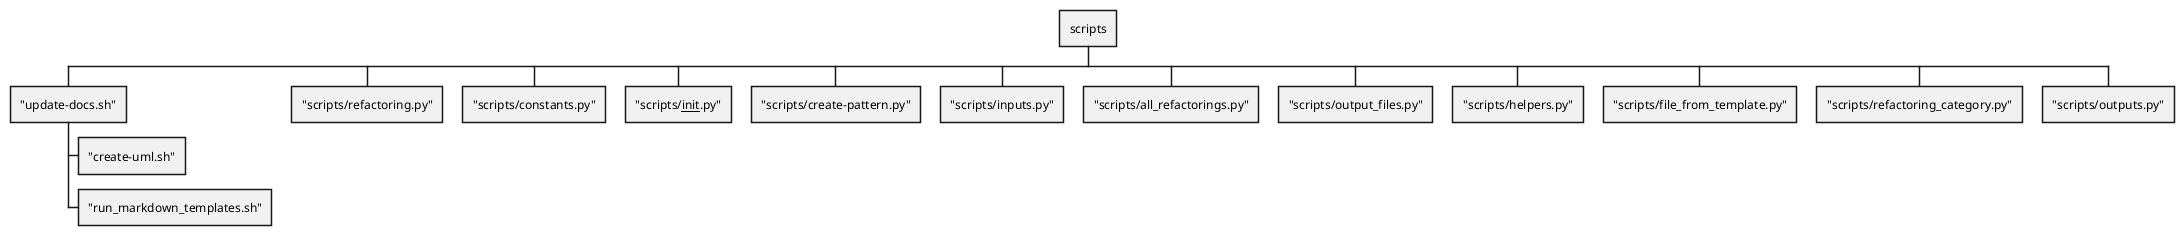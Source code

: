 @startwbs

* scripts
**  "update-docs.sh"
***  "create-uml.sh"
***  "run_markdown_templates.sh"
**  "scripts/refactoring.py"
**  "scripts/constants.py"
**  "scripts/__init__.py"
**  "scripts/create-pattern.py"
**  "scripts/inputs.py"
**  "scripts/all_refactorings.py"
**  "scripts/output_files.py"
**  "scripts/helpers.py"
**  "scripts/file_from_template.py"
**  "scripts/refactoring_category.py"
**  "scripts/outputs.py"

@endwbs
